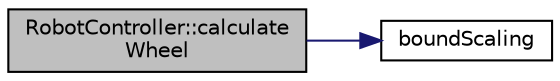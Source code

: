 digraph "RobotController::calculateWheel"
{
  edge [fontname="Helvetica",fontsize="10",labelfontname="Helvetica",labelfontsize="10"];
  node [fontname="Helvetica",fontsize="10",shape=record];
  rankdir="LR";
  Node8 [label="RobotController::calculate\lWheel",height=0.2,width=0.4,color="black", fillcolor="grey75", style="filled", fontcolor="black"];
  Node8 -> Node9 [color="midnightblue",fontsize="10",style="solid",fontname="Helvetica"];
  Node9 [label="boundScaling",height=0.2,width=0.4,color="black", fillcolor="white", style="filled",URL="$_robot_controller_8cpp.html#a0be031a2377dc2d785f9d68cb8a52d0f"];
}
